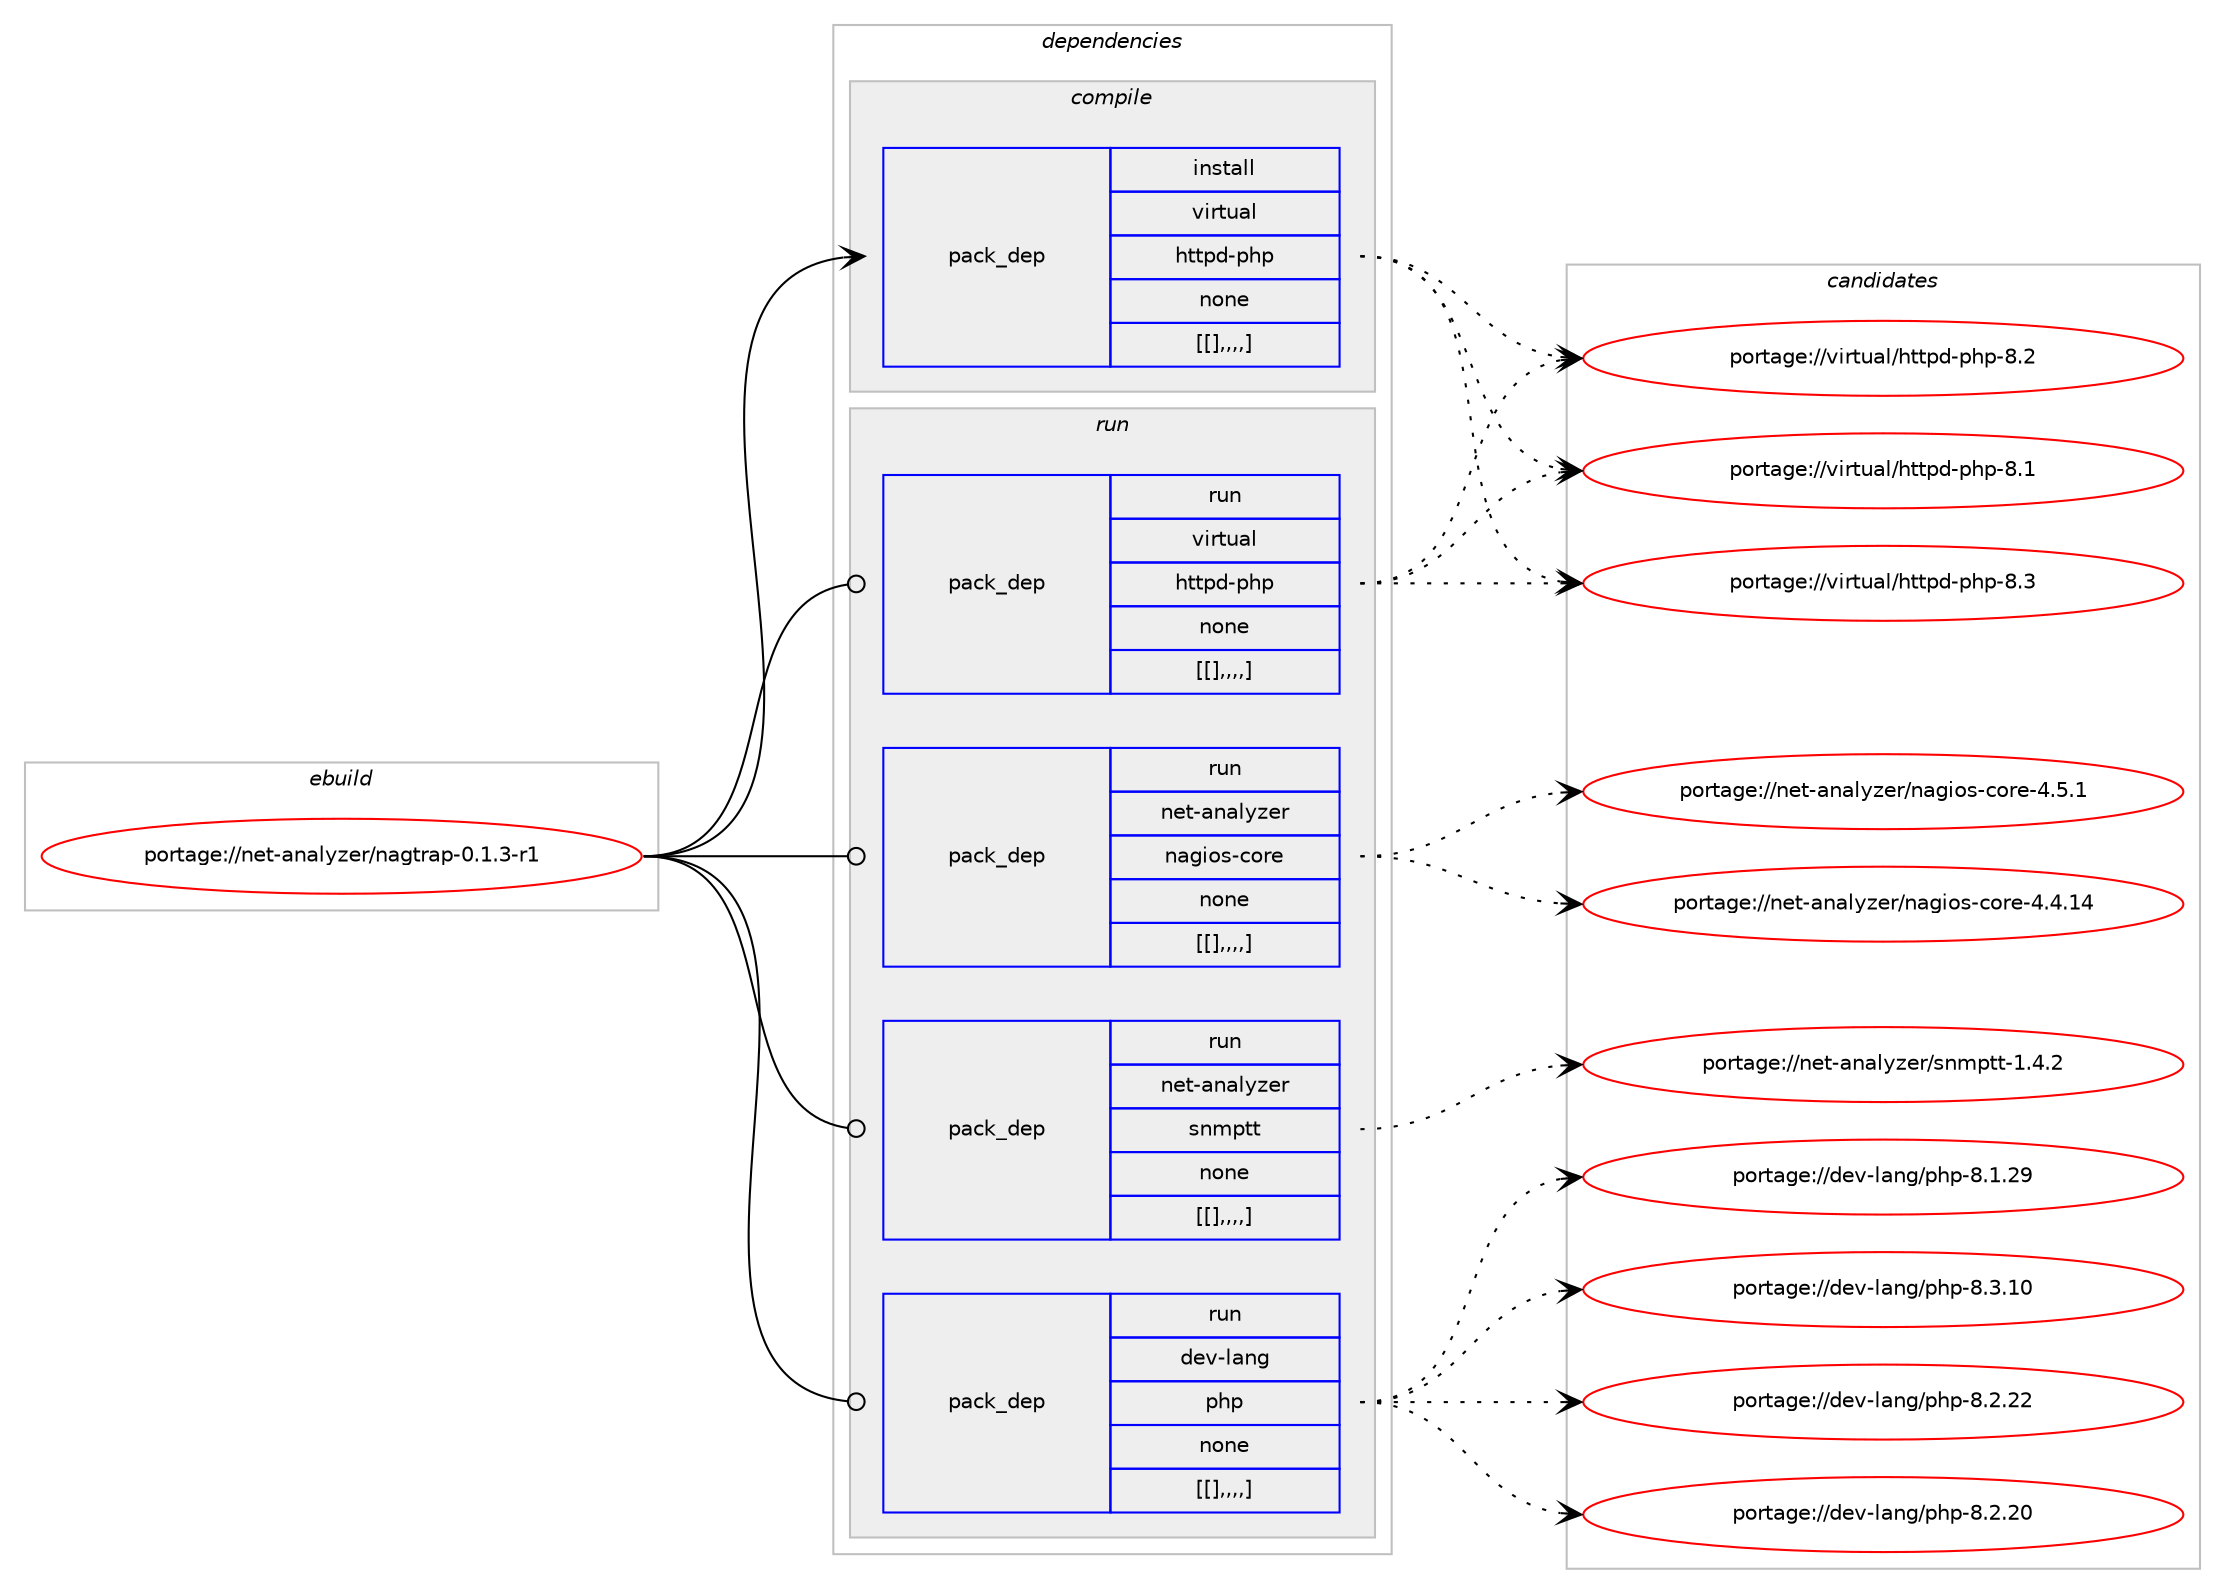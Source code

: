 digraph prolog {

# *************
# Graph options
# *************

newrank=true;
concentrate=true;
compound=true;
graph [rankdir=LR,fontname=Helvetica,fontsize=10,ranksep=1.5];#, ranksep=2.5, nodesep=0.2];
edge  [arrowhead=vee];
node  [fontname=Helvetica,fontsize=10];

# **********
# The ebuild
# **********

subgraph cluster_leftcol {
color=gray;
label=<<i>ebuild</i>>;
id [label="portage://net-analyzer/nagtrap-0.1.3-r1", color=red, width=4, href="../net-analyzer/nagtrap-0.1.3-r1.svg"];
}

# ****************
# The dependencies
# ****************

subgraph cluster_midcol {
color=gray;
label=<<i>dependencies</i>>;
subgraph cluster_compile {
fillcolor="#eeeeee";
style=filled;
label=<<i>compile</i>>;
subgraph pack262655 {
dependency357223 [label=<<TABLE BORDER="0" CELLBORDER="1" CELLSPACING="0" CELLPADDING="4" WIDTH="220"><TR><TD ROWSPAN="6" CELLPADDING="30">pack_dep</TD></TR><TR><TD WIDTH="110">install</TD></TR><TR><TD>virtual</TD></TR><TR><TD>httpd-php</TD></TR><TR><TD>none</TD></TR><TR><TD>[[],,,,]</TD></TR></TABLE>>, shape=none, color=blue];
}
id:e -> dependency357223:w [weight=20,style="solid",arrowhead="vee"];
}
subgraph cluster_compileandrun {
fillcolor="#eeeeee";
style=filled;
label=<<i>compile and run</i>>;
}
subgraph cluster_run {
fillcolor="#eeeeee";
style=filled;
label=<<i>run</i>>;
subgraph pack262656 {
dependency357224 [label=<<TABLE BORDER="0" CELLBORDER="1" CELLSPACING="0" CELLPADDING="4" WIDTH="220"><TR><TD ROWSPAN="6" CELLPADDING="30">pack_dep</TD></TR><TR><TD WIDTH="110">run</TD></TR><TR><TD>dev-lang</TD></TR><TR><TD>php</TD></TR><TR><TD>none</TD></TR><TR><TD>[[],,,,]</TD></TR></TABLE>>, shape=none, color=blue];
}
id:e -> dependency357224:w [weight=20,style="solid",arrowhead="odot"];
subgraph pack262657 {
dependency357225 [label=<<TABLE BORDER="0" CELLBORDER="1" CELLSPACING="0" CELLPADDING="4" WIDTH="220"><TR><TD ROWSPAN="6" CELLPADDING="30">pack_dep</TD></TR><TR><TD WIDTH="110">run</TD></TR><TR><TD>net-analyzer</TD></TR><TR><TD>nagios-core</TD></TR><TR><TD>none</TD></TR><TR><TD>[[],,,,]</TD></TR></TABLE>>, shape=none, color=blue];
}
id:e -> dependency357225:w [weight=20,style="solid",arrowhead="odot"];
subgraph pack262658 {
dependency357226 [label=<<TABLE BORDER="0" CELLBORDER="1" CELLSPACING="0" CELLPADDING="4" WIDTH="220"><TR><TD ROWSPAN="6" CELLPADDING="30">pack_dep</TD></TR><TR><TD WIDTH="110">run</TD></TR><TR><TD>net-analyzer</TD></TR><TR><TD>snmptt</TD></TR><TR><TD>none</TD></TR><TR><TD>[[],,,,]</TD></TR></TABLE>>, shape=none, color=blue];
}
id:e -> dependency357226:w [weight=20,style="solid",arrowhead="odot"];
subgraph pack262659 {
dependency357227 [label=<<TABLE BORDER="0" CELLBORDER="1" CELLSPACING="0" CELLPADDING="4" WIDTH="220"><TR><TD ROWSPAN="6" CELLPADDING="30">pack_dep</TD></TR><TR><TD WIDTH="110">run</TD></TR><TR><TD>virtual</TD></TR><TR><TD>httpd-php</TD></TR><TR><TD>none</TD></TR><TR><TD>[[],,,,]</TD></TR></TABLE>>, shape=none, color=blue];
}
id:e -> dependency357227:w [weight=20,style="solid",arrowhead="odot"];
}
}

# **************
# The candidates
# **************

subgraph cluster_choices {
rank=same;
color=gray;
label=<<i>candidates</i>>;

subgraph choice262655 {
color=black;
nodesep=1;
choice11810511411611797108471041161161121004511210411245564651 [label="portage://virtual/httpd-php-8.3", color=red, width=4,href="../virtual/httpd-php-8.3.svg"];
choice11810511411611797108471041161161121004511210411245564650 [label="portage://virtual/httpd-php-8.2", color=red, width=4,href="../virtual/httpd-php-8.2.svg"];
choice11810511411611797108471041161161121004511210411245564649 [label="portage://virtual/httpd-php-8.1", color=red, width=4,href="../virtual/httpd-php-8.1.svg"];
dependency357223:e -> choice11810511411611797108471041161161121004511210411245564651:w [style=dotted,weight="100"];
dependency357223:e -> choice11810511411611797108471041161161121004511210411245564650:w [style=dotted,weight="100"];
dependency357223:e -> choice11810511411611797108471041161161121004511210411245564649:w [style=dotted,weight="100"];
}
subgraph choice262656 {
color=black;
nodesep=1;
choice10010111845108971101034711210411245564651464948 [label="portage://dev-lang/php-8.3.10", color=red, width=4,href="../dev-lang/php-8.3.10.svg"];
choice10010111845108971101034711210411245564650465050 [label="portage://dev-lang/php-8.2.22", color=red, width=4,href="../dev-lang/php-8.2.22.svg"];
choice10010111845108971101034711210411245564650465048 [label="portage://dev-lang/php-8.2.20", color=red, width=4,href="../dev-lang/php-8.2.20.svg"];
choice10010111845108971101034711210411245564649465057 [label="portage://dev-lang/php-8.1.29", color=red, width=4,href="../dev-lang/php-8.1.29.svg"];
dependency357224:e -> choice10010111845108971101034711210411245564651464948:w [style=dotted,weight="100"];
dependency357224:e -> choice10010111845108971101034711210411245564650465050:w [style=dotted,weight="100"];
dependency357224:e -> choice10010111845108971101034711210411245564650465048:w [style=dotted,weight="100"];
dependency357224:e -> choice10010111845108971101034711210411245564649465057:w [style=dotted,weight="100"];
}
subgraph choice262657 {
color=black;
nodesep=1;
choice11010111645971109710812112210111447110971031051111154599111114101455246534649 [label="portage://net-analyzer/nagios-core-4.5.1", color=red, width=4,href="../net-analyzer/nagios-core-4.5.1.svg"];
choice1101011164597110971081211221011144711097103105111115459911111410145524652464952 [label="portage://net-analyzer/nagios-core-4.4.14", color=red, width=4,href="../net-analyzer/nagios-core-4.4.14.svg"];
dependency357225:e -> choice11010111645971109710812112210111447110971031051111154599111114101455246534649:w [style=dotted,weight="100"];
dependency357225:e -> choice1101011164597110971081211221011144711097103105111115459911111410145524652464952:w [style=dotted,weight="100"];
}
subgraph choice262658 {
color=black;
nodesep=1;
choice11010111645971109710812112210111447115110109112116116454946524650 [label="portage://net-analyzer/snmptt-1.4.2", color=red, width=4,href="../net-analyzer/snmptt-1.4.2.svg"];
dependency357226:e -> choice11010111645971109710812112210111447115110109112116116454946524650:w [style=dotted,weight="100"];
}
subgraph choice262659 {
color=black;
nodesep=1;
choice11810511411611797108471041161161121004511210411245564651 [label="portage://virtual/httpd-php-8.3", color=red, width=4,href="../virtual/httpd-php-8.3.svg"];
choice11810511411611797108471041161161121004511210411245564650 [label="portage://virtual/httpd-php-8.2", color=red, width=4,href="../virtual/httpd-php-8.2.svg"];
choice11810511411611797108471041161161121004511210411245564649 [label="portage://virtual/httpd-php-8.1", color=red, width=4,href="../virtual/httpd-php-8.1.svg"];
dependency357227:e -> choice11810511411611797108471041161161121004511210411245564651:w [style=dotted,weight="100"];
dependency357227:e -> choice11810511411611797108471041161161121004511210411245564650:w [style=dotted,weight="100"];
dependency357227:e -> choice11810511411611797108471041161161121004511210411245564649:w [style=dotted,weight="100"];
}
}

}
